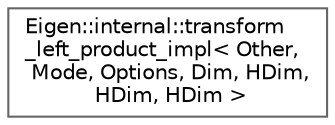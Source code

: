 digraph "Graphical Class Hierarchy"
{
 // LATEX_PDF_SIZE
  bgcolor="transparent";
  edge [fontname=Helvetica,fontsize=10,labelfontname=Helvetica,labelfontsize=10];
  node [fontname=Helvetica,fontsize=10,shape=box,height=0.2,width=0.4];
  rankdir="LR";
  Node0 [id="Node000000",label="Eigen::internal::transform\l_left_product_impl\< Other,\l Mode, Options, Dim, HDim,\l HDim, HDim \>",height=0.2,width=0.4,color="grey40", fillcolor="white", style="filled",URL="$structEigen_1_1internal_1_1transform__left__product__impl_3_01Other_00_01Mode_00_01Options_00_01370330ef96ef71bb19caafea11739c2c.html",tooltip=" "];
}
